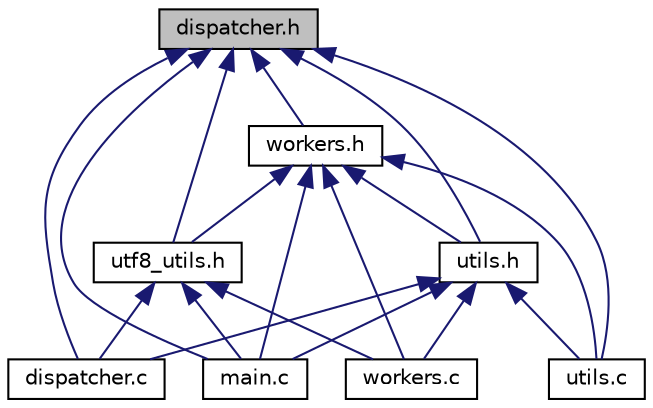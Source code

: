 digraph "dispatcher.h"
{
 // LATEX_PDF_SIZE
  edge [fontname="Helvetica",fontsize="10",labelfontname="Helvetica",labelfontsize="10"];
  node [fontname="Helvetica",fontsize="10",shape=record];
  Node1 [label="dispatcher.h",height=0.2,width=0.4,color="black", fillcolor="grey75", style="filled", fontcolor="black",tooltip="Header file for the dispatcher module."];
  Node1 -> Node2 [dir="back",color="midnightblue",fontsize="10",style="solid"];
  Node2 [label="dispatcher.c",height=0.2,width=0.4,color="black", fillcolor="white", style="filled",URL="$dispatcher_8c.html",tooltip="Dispatcher program for processing files in chunks."];
  Node1 -> Node3 [dir="back",color="midnightblue",fontsize="10",style="solid"];
  Node3 [label="main.c",height=0.2,width=0.4,color="black", fillcolor="white", style="filled",URL="$main_8c.html",tooltip="Main program for parallel file processing using MPI."];
  Node1 -> Node4 [dir="back",color="midnightblue",fontsize="10",style="solid"];
  Node4 [label="utf8_utils.h",height=0.2,width=0.4,color="black", fillcolor="white", style="filled",URL="$utf8__utils_8h.html",tooltip="Header file for UTF-8 utility functions."];
  Node4 -> Node2 [dir="back",color="midnightblue",fontsize="10",style="solid"];
  Node4 -> Node3 [dir="back",color="midnightblue",fontsize="10",style="solid"];
  Node4 -> Node5 [dir="back",color="midnightblue",fontsize="10",style="solid"];
  Node5 [label="workers.c",height=0.2,width=0.4,color="black", fillcolor="white", style="filled",URL="$workers_8c.html",tooltip="Worker functions for processing data chunks."];
  Node1 -> Node6 [dir="back",color="midnightblue",fontsize="10",style="solid"];
  Node6 [label="utils.c",height=0.2,width=0.4,color="black", fillcolor="white", style="filled",URL="$utils_8c.html",tooltip="Utility functions for file handling and character checking."];
  Node1 -> Node7 [dir="back",color="midnightblue",fontsize="10",style="solid"];
  Node7 [label="utils.h",height=0.2,width=0.4,color="black", fillcolor="white", style="filled",URL="$utils_8h.html",tooltip="Header file for utility functions."];
  Node7 -> Node2 [dir="back",color="midnightblue",fontsize="10",style="solid"];
  Node7 -> Node3 [dir="back",color="midnightblue",fontsize="10",style="solid"];
  Node7 -> Node6 [dir="back",color="midnightblue",fontsize="10",style="solid"];
  Node7 -> Node5 [dir="back",color="midnightblue",fontsize="10",style="solid"];
  Node1 -> Node8 [dir="back",color="midnightblue",fontsize="10",style="solid"];
  Node8 [label="workers.h",height=0.2,width=0.4,color="black", fillcolor="white", style="filled",URL="$workers_8h.html",tooltip="Header file for worker functions and structures."];
  Node8 -> Node3 [dir="back",color="midnightblue",fontsize="10",style="solid"];
  Node8 -> Node4 [dir="back",color="midnightblue",fontsize="10",style="solid"];
  Node8 -> Node6 [dir="back",color="midnightblue",fontsize="10",style="solid"];
  Node8 -> Node7 [dir="back",color="midnightblue",fontsize="10",style="solid"];
  Node8 -> Node5 [dir="back",color="midnightblue",fontsize="10",style="solid"];
}
